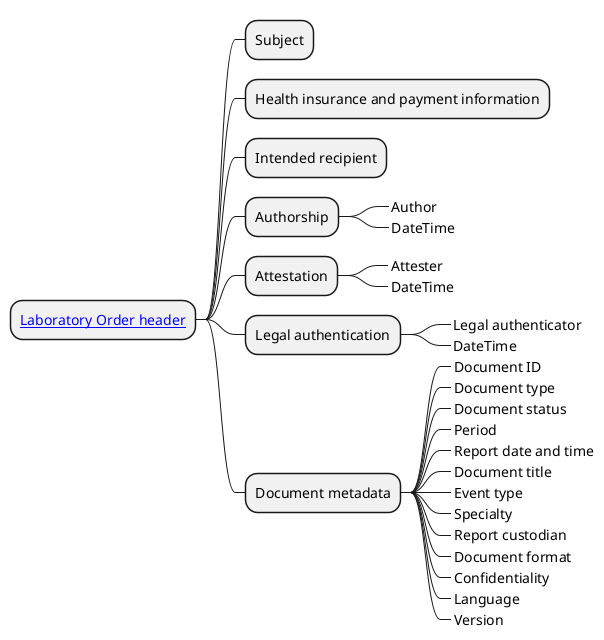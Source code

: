 @startmindmap
skinparam topurl StructureDefinition-
* [[EHDSLaboratoryOrderHeader.html Laboratory Order header]]
** Subject
** Health insurance and payment information
** Intended recipient
** Authorship
***_ Author
***_ DateTime
** Attestation
***_ Attester
***_ DateTime
** Legal authentication
***_ Legal authenticator
***_ DateTime
** Document metadata
***_ Document ID
***_ Document type
***_ Document status
***_ Period
***_ Report date and time
***_ Document title
***_ Event type
***_ Specialty
***_ Report custodian
***_ Document format
***_ Confidentiality
***_ Language
***_ Version
/' ???
** Knowledge resources
***_ External reference
***_ Related with
'/
@endmindmap
